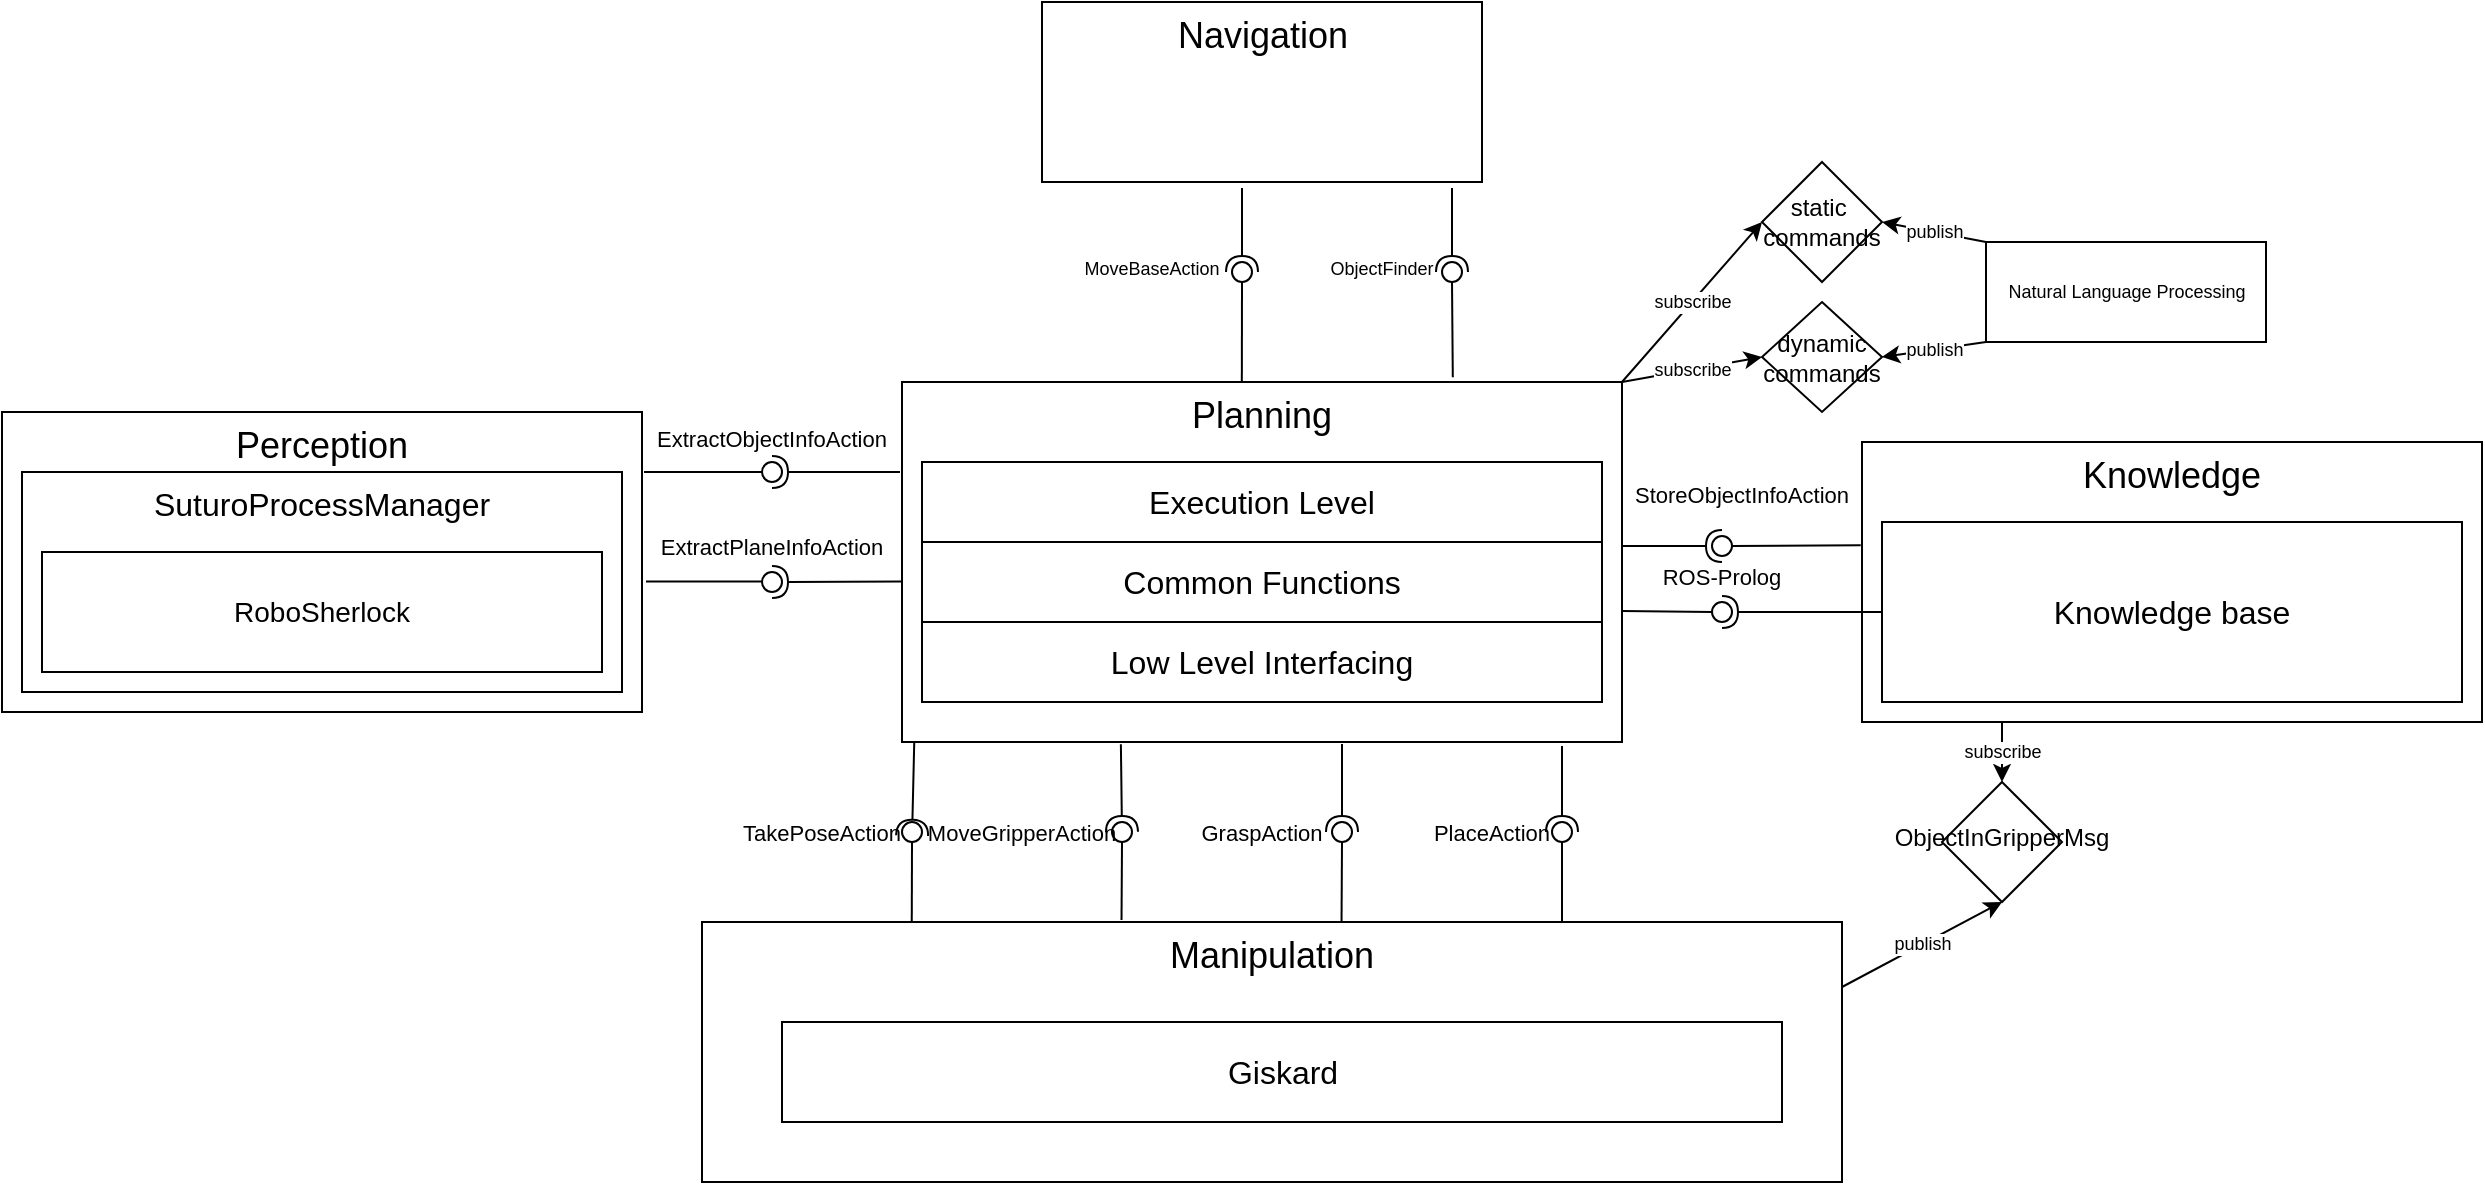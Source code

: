 <mxfile version="13.1.0" type="device"><diagram id="vvG5LwiV5_pR3xNyB0Au" name="Page-1"><mxGraphModel dx="1821" dy="1056" grid="1" gridSize="10" guides="1" tooltips="1" connect="1" arrows="1" fold="1" page="1" pageScale="1" pageWidth="827" pageHeight="1169" math="0" shadow="0"><root><mxCell id="0"/><mxCell id="1" parent="0"/><mxCell id="lZyYkLpr1URD2qIBmH75-16" value="" style="group" parent="1" vertex="1" connectable="0"><mxGeometry x="451" y="190" width="360" height="180" as="geometry"/></mxCell><mxCell id="lZyYkLpr1URD2qIBmH75-8" value="&lt;font style=&quot;font-size: 18px&quot;&gt;Planning&lt;/font&gt;" style="rounded=0;whiteSpace=wrap;html=1;verticalAlign=top;" parent="lZyYkLpr1URD2qIBmH75-16" vertex="1"><mxGeometry width="360" height="180" as="geometry"/></mxCell><mxCell id="lZyYkLpr1URD2qIBmH75-12" value="&lt;font style=&quot;font-size: 16px&quot;&gt;Execution Level&lt;/font&gt;" style="rounded=0;whiteSpace=wrap;html=1;" parent="lZyYkLpr1URD2qIBmH75-16" vertex="1"><mxGeometry x="10" y="40" width="340" height="40" as="geometry"/></mxCell><mxCell id="lZyYkLpr1URD2qIBmH75-14" value="&lt;font style=&quot;font-size: 16px&quot;&gt;Low Level Interfacing&lt;/font&gt;" style="rounded=0;whiteSpace=wrap;html=1;" parent="lZyYkLpr1URD2qIBmH75-16" vertex="1"><mxGeometry x="10" y="120" width="340" height="40" as="geometry"/></mxCell><mxCell id="lZyYkLpr1URD2qIBmH75-15" value="&lt;font style=&quot;font-size: 16px&quot;&gt;Common Functions&lt;/font&gt;" style="rounded=0;whiteSpace=wrap;html=1;" parent="lZyYkLpr1URD2qIBmH75-16" vertex="1"><mxGeometry x="10" y="80" width="340" height="40" as="geometry"/></mxCell><mxCell id="lZyYkLpr1URD2qIBmH75-20" value="" style="group" parent="1" vertex="1" connectable="0"><mxGeometry x="1" y="205" width="320" height="150" as="geometry"/></mxCell><mxCell id="lZyYkLpr1URD2qIBmH75-17" value="&lt;font style=&quot;font-size: 18px&quot;&gt;Perception&lt;/font&gt;" style="rounded=0;whiteSpace=wrap;html=1;verticalAlign=top;" parent="lZyYkLpr1URD2qIBmH75-20" vertex="1"><mxGeometry width="320" height="150" as="geometry"/></mxCell><mxCell id="lZyYkLpr1URD2qIBmH75-18" value="&lt;font style=&quot;font-size: 16px&quot;&gt;SuturoProcessManager&lt;/font&gt;" style="rounded=0;whiteSpace=wrap;html=1;verticalAlign=top;" parent="lZyYkLpr1URD2qIBmH75-20" vertex="1"><mxGeometry x="10" y="30" width="300" height="110" as="geometry"/></mxCell><mxCell id="lZyYkLpr1URD2qIBmH75-19" value="&lt;font style=&quot;font-size: 14px&quot;&gt;RoboSherlock&lt;/font&gt;" style="rounded=0;whiteSpace=wrap;html=1;" parent="lZyYkLpr1URD2qIBmH75-20" vertex="1"><mxGeometry x="20" y="70" width="280" height="60" as="geometry"/></mxCell><mxCell id="lZyYkLpr1URD2qIBmH75-23" value="" style="group" parent="1" vertex="1" connectable="0"><mxGeometry x="931" y="220" width="310" height="150" as="geometry"/></mxCell><mxCell id="lZyYkLpr1URD2qIBmH75-21" value="&lt;font style=&quot;font-size: 18px&quot;&gt;Knowledge&lt;/font&gt;" style="rounded=0;whiteSpace=wrap;html=1;verticalAlign=top;" parent="lZyYkLpr1URD2qIBmH75-23" vertex="1"><mxGeometry width="310" height="140" as="geometry"/></mxCell><mxCell id="lZyYkLpr1URD2qIBmH75-22" value="&lt;font style=&quot;font-size: 16px&quot;&gt;Knowledge base&lt;/font&gt;" style="rounded=0;whiteSpace=wrap;html=1;" parent="lZyYkLpr1URD2qIBmH75-23" vertex="1"><mxGeometry x="10" y="40" width="290" height="90" as="geometry"/></mxCell><mxCell id="lZyYkLpr1URD2qIBmH75-30" value="" style="rounded=0;orthogonalLoop=1;jettySize=auto;html=1;endArrow=none;endFill=0;" parent="1" target="lZyYkLpr1URD2qIBmH75-32" edge="1"><mxGeometry relative="1" as="geometry"><mxPoint x="322" y="235" as="sourcePoint"/></mxGeometry></mxCell><mxCell id="lZyYkLpr1URD2qIBmH75-31" value="" style="rounded=0;orthogonalLoop=1;jettySize=auto;html=1;endArrow=halfCircle;endFill=0;entryX=0.5;entryY=0.5;entryDx=0;entryDy=0;endSize=6;strokeWidth=1;" parent="1" target="lZyYkLpr1URD2qIBmH75-32" edge="1"><mxGeometry relative="1" as="geometry"><mxPoint x="450" y="235" as="sourcePoint"/></mxGeometry></mxCell><mxCell id="lZyYkLpr1URD2qIBmH75-32" value="" style="ellipse;whiteSpace=wrap;html=1;fontFamily=Helvetica;fontSize=12;fontColor=#000000;align=center;strokeColor=#000000;fillColor=#ffffff;points=[];aspect=fixed;resizable=0;" parent="1" vertex="1"><mxGeometry x="381" y="230" width="10" height="10" as="geometry"/></mxCell><mxCell id="lZyYkLpr1URD2qIBmH75-35" value="" style="rounded=0;orthogonalLoop=1;jettySize=auto;html=1;endArrow=none;endFill=0;" parent="1" edge="1"><mxGeometry relative="1" as="geometry"><mxPoint x="323" y="289.8" as="sourcePoint"/><mxPoint x="382" y="289.8" as="targetPoint"/></mxGeometry></mxCell><mxCell id="lZyYkLpr1URD2qIBmH75-37" value="" style="ellipse;whiteSpace=wrap;html=1;fontFamily=Helvetica;fontSize=12;fontColor=#000000;align=center;strokeColor=#000000;fillColor=#ffffff;points=[];aspect=fixed;resizable=0;" parent="1" vertex="1"><mxGeometry x="381" y="285" width="10" height="10" as="geometry"/></mxCell><mxCell id="lZyYkLpr1URD2qIBmH75-38" value="" style="rounded=0;orthogonalLoop=1;jettySize=auto;html=1;endArrow=halfCircle;endFill=0;entryX=0.5;entryY=0.5;entryDx=0;entryDy=0;endSize=6;strokeWidth=1;" parent="1" target="lZyYkLpr1URD2qIBmH75-37" edge="1"><mxGeometry relative="1" as="geometry"><mxPoint x="451" y="289.8" as="sourcePoint"/><mxPoint x="387" y="289.8" as="targetPoint"/></mxGeometry></mxCell><mxCell id="lZyYkLpr1URD2qIBmH75-39" value="ExtractObjectInfoAction" style="text;align=center;fontStyle=0;verticalAlign=middle;spacingLeft=3;spacingRight=3;strokeColor=none;rotatable=0;points=[[0,0.5],[1,0.5]];portConstraint=eastwest;fontSize=11;" parent="1" vertex="1"><mxGeometry x="346" y="205" width="80" height="26" as="geometry"/></mxCell><mxCell id="lZyYkLpr1URD2qIBmH75-40" value="ExtractPlaneInfoAction" style="text;align=center;fontStyle=0;verticalAlign=middle;spacingLeft=3;spacingRight=3;strokeColor=none;rotatable=0;points=[[0,0.5],[1,0.5]];portConstraint=eastwest;fontSize=11;" parent="1" vertex="1"><mxGeometry x="346" y="259" width="80" height="26" as="geometry"/></mxCell><mxCell id="lZyYkLpr1URD2qIBmH75-42" value="" style="rounded=0;orthogonalLoop=1;jettySize=auto;html=1;endArrow=none;endFill=0;fontSize=10;exitX=-0.002;exitY=0.369;exitDx=0;exitDy=0;exitPerimeter=0;" parent="1" source="lZyYkLpr1URD2qIBmH75-21" target="lZyYkLpr1URD2qIBmH75-44" edge="1"><mxGeometry relative="1" as="geometry"><mxPoint x="841" y="272" as="sourcePoint"/></mxGeometry></mxCell><mxCell id="lZyYkLpr1URD2qIBmH75-43" value="" style="rounded=0;orthogonalLoop=1;jettySize=auto;html=1;endArrow=halfCircle;endFill=0;entryX=0.5;entryY=0.5;entryDx=0;entryDy=0;endSize=6;strokeWidth=1;fontSize=10;" parent="1" target="lZyYkLpr1URD2qIBmH75-44" edge="1"><mxGeometry relative="1" as="geometry"><mxPoint x="811" y="272" as="sourcePoint"/></mxGeometry></mxCell><mxCell id="lZyYkLpr1URD2qIBmH75-44" value="" style="ellipse;whiteSpace=wrap;html=1;fontFamily=Helvetica;fontSize=12;fontColor=#000000;align=center;strokeColor=#000000;fillColor=#ffffff;points=[];aspect=fixed;resizable=0;" parent="1" vertex="1"><mxGeometry x="856" y="267" width="10" height="10" as="geometry"/></mxCell><mxCell id="lZyYkLpr1URD2qIBmH75-45" value="StoreObjectInfoAction" style="text;align=center;fontStyle=0;verticalAlign=middle;spacingLeft=3;spacingRight=3;strokeColor=none;rotatable=0;points=[[0,0.5],[1,0.5]];portConstraint=eastwest;fontSize=11;" parent="1" vertex="1"><mxGeometry x="831" y="233" width="80" height="26" as="geometry"/></mxCell><mxCell id="lZyYkLpr1URD2qIBmH75-47" value="" style="rounded=0;orthogonalLoop=1;jettySize=auto;html=1;endArrow=none;endFill=0;fontSize=9;exitX=1;exitY=0.636;exitDx=0;exitDy=0;exitPerimeter=0;" parent="1" source="lZyYkLpr1URD2qIBmH75-8" target="lZyYkLpr1URD2qIBmH75-49" edge="1"><mxGeometry relative="1" as="geometry"><mxPoint x="814" y="305" as="sourcePoint"/></mxGeometry></mxCell><mxCell id="lZyYkLpr1URD2qIBmH75-48" value="" style="rounded=0;orthogonalLoop=1;jettySize=auto;html=1;endArrow=halfCircle;endFill=0;entryX=0.5;entryY=0.5;entryDx=0;entryDy=0;endSize=6;strokeWidth=1;fontSize=9;exitX=0;exitY=0.5;exitDx=0;exitDy=0;" parent="1" source="lZyYkLpr1URD2qIBmH75-22" target="lZyYkLpr1URD2qIBmH75-49" edge="1"><mxGeometry relative="1" as="geometry"><mxPoint x="906" y="305" as="sourcePoint"/></mxGeometry></mxCell><mxCell id="lZyYkLpr1URD2qIBmH75-49" value="" style="ellipse;whiteSpace=wrap;html=1;fontFamily=Helvetica;fontSize=12;fontColor=#000000;align=center;strokeColor=#000000;fillColor=#ffffff;points=[];aspect=fixed;resizable=0;" parent="1" vertex="1"><mxGeometry x="856" y="300" width="10" height="10" as="geometry"/></mxCell><mxCell id="lZyYkLpr1URD2qIBmH75-51" value="ROS-Prolog" style="text;align=center;fontStyle=0;verticalAlign=middle;spacingLeft=3;spacingRight=3;strokeColor=none;rotatable=0;points=[[0,0.5],[1,0.5]];portConstraint=eastwest;fontSize=11;" parent="1" vertex="1"><mxGeometry x="821" y="274" width="80" height="26" as="geometry"/></mxCell><mxCell id="lZyYkLpr1URD2qIBmH75-52" value="Natural Language Processing" style="html=1;fontSize=9;" parent="1" vertex="1"><mxGeometry x="993" y="120" width="140" height="50" as="geometry"/></mxCell><mxCell id="lZyYkLpr1URD2qIBmH75-53" value="static&amp;nbsp;&lt;br style=&quot;font-size: 12px;&quot;&gt;commands" style="rhombus;whiteSpace=wrap;html=1;fontSize=12;" parent="1" vertex="1"><mxGeometry x="881" y="80" width="60" height="60" as="geometry"/></mxCell><mxCell id="lZyYkLpr1URD2qIBmH75-54" value="dynamic commands" style="rhombus;whiteSpace=wrap;html=1;fontSize=12;" parent="1" vertex="1"><mxGeometry x="881" y="150" width="60" height="55" as="geometry"/></mxCell><mxCell id="lZyYkLpr1URD2qIBmH75-55" value="publish" style="endArrow=classic;html=1;fontSize=9;entryX=1;entryY=0.5;entryDx=0;entryDy=0;exitX=0;exitY=0;exitDx=0;exitDy=0;" parent="1" source="lZyYkLpr1URD2qIBmH75-52" target="lZyYkLpr1URD2qIBmH75-53" edge="1"><mxGeometry width="50" height="50" relative="1" as="geometry"><mxPoint x="981" y="170" as="sourcePoint"/><mxPoint x="1031" y="120" as="targetPoint"/></mxGeometry></mxCell><mxCell id="lZyYkLpr1URD2qIBmH75-56" value="publish" style="endArrow=classic;html=1;fontSize=9;entryX=1;entryY=0.5;entryDx=0;entryDy=0;exitX=0;exitY=1;exitDx=0;exitDy=0;" parent="1" source="lZyYkLpr1URD2qIBmH75-52" target="lZyYkLpr1URD2qIBmH75-54" edge="1"><mxGeometry width="50" height="50" relative="1" as="geometry"><mxPoint x="1003" y="150" as="sourcePoint"/><mxPoint x="981" y="120" as="targetPoint"/></mxGeometry></mxCell><mxCell id="lZyYkLpr1URD2qIBmH75-57" value="subscribe" style="endArrow=classic;html=1;fontSize=9;entryX=0;entryY=0.5;entryDx=0;entryDy=0;exitX=1;exitY=0;exitDx=0;exitDy=0;" parent="1" source="lZyYkLpr1URD2qIBmH75-8" target="lZyYkLpr1URD2qIBmH75-53" edge="1"><mxGeometry width="50" height="50" relative="1" as="geometry"><mxPoint x="801" y="160" as="sourcePoint"/><mxPoint x="851" y="110" as="targetPoint"/></mxGeometry></mxCell><mxCell id="lZyYkLpr1URD2qIBmH75-58" value="subscribe" style="endArrow=classic;html=1;fontSize=9;entryX=0;entryY=0.5;entryDx=0;entryDy=0;exitX=1;exitY=0;exitDx=0;exitDy=0;" parent="1" source="lZyYkLpr1URD2qIBmH75-8" target="lZyYkLpr1URD2qIBmH75-54" edge="1"><mxGeometry width="50" height="50" relative="1" as="geometry"><mxPoint x="831" y="220" as="sourcePoint"/><mxPoint x="881" y="170" as="targetPoint"/></mxGeometry></mxCell><mxCell id="lZyYkLpr1URD2qIBmH75-60" value="" style="rounded=0;orthogonalLoop=1;jettySize=auto;html=1;endArrow=none;endFill=0;fontSize=12;exitX=0.184;exitY=0.011;exitDx=0;exitDy=0;exitPerimeter=0;" parent="1" source="lZyYkLpr1URD2qIBmH75-59" target="lZyYkLpr1URD2qIBmH75-62" edge="1"><mxGeometry relative="1" as="geometry"><mxPoint x="455.24" y="370" as="sourcePoint"/></mxGeometry></mxCell><mxCell id="lZyYkLpr1URD2qIBmH75-61" value="" style="rounded=0;orthogonalLoop=1;jettySize=auto;html=1;endArrow=halfCircle;endFill=0;endSize=6;strokeWidth=1;fontSize=12;exitX=0.017;exitY=1.001;exitDx=0;exitDy=0;exitPerimeter=0;" parent="1" source="lZyYkLpr1URD2qIBmH75-8" edge="1"><mxGeometry relative="1" as="geometry"><mxPoint x="481" y="440" as="sourcePoint"/><mxPoint x="456.04" y="416.82" as="targetPoint"/></mxGeometry></mxCell><mxCell id="lZyYkLpr1URD2qIBmH75-62" value="" style="ellipse;whiteSpace=wrap;html=1;fontFamily=Helvetica;fontSize=12;fontColor=#000000;align=center;strokeColor=#000000;fillColor=#ffffff;points=[];aspect=fixed;resizable=0;" parent="1" vertex="1"><mxGeometry x="451" y="410" width="10" height="10" as="geometry"/></mxCell><mxCell id="lZyYkLpr1URD2qIBmH75-63" value="" style="rounded=0;orthogonalLoop=1;jettySize=auto;html=1;endArrow=none;endFill=0;fontSize=12;exitX=0.368;exitY=-0.008;exitDx=0;exitDy=0;exitPerimeter=0;" parent="1" source="lZyYkLpr1URD2qIBmH75-59" target="lZyYkLpr1URD2qIBmH75-65" edge="1"><mxGeometry relative="1" as="geometry"><mxPoint x="541" y="415" as="sourcePoint"/></mxGeometry></mxCell><mxCell id="lZyYkLpr1URD2qIBmH75-64" value="" style="rounded=0;orthogonalLoop=1;jettySize=auto;html=1;endArrow=halfCircle;endFill=0;entryX=0.5;entryY=0.5;entryDx=0;entryDy=0;endSize=6;strokeWidth=1;fontSize=12;exitX=0.304;exitY=1.006;exitDx=0;exitDy=0;exitPerimeter=0;" parent="1" source="lZyYkLpr1URD2qIBmH75-8" target="lZyYkLpr1URD2qIBmH75-65" edge="1"><mxGeometry relative="1" as="geometry"><mxPoint x="561" y="373" as="sourcePoint"/></mxGeometry></mxCell><mxCell id="lZyYkLpr1URD2qIBmH75-65" value="" style="ellipse;whiteSpace=wrap;html=1;fontFamily=Helvetica;fontSize=12;fontColor=#000000;align=center;strokeColor=#000000;fillColor=#ffffff;points=[];aspect=fixed;resizable=0;" parent="1" vertex="1"><mxGeometry x="556" y="410" width="10" height="10" as="geometry"/></mxCell><mxCell id="lZyYkLpr1URD2qIBmH75-66" value="" style="rounded=0;orthogonalLoop=1;jettySize=auto;html=1;endArrow=none;endFill=0;fontSize=12;exitX=0.561;exitY=0;exitDx=0;exitDy=0;exitPerimeter=0;" parent="1" source="lZyYkLpr1URD2qIBmH75-59" target="lZyYkLpr1URD2qIBmH75-68" edge="1"><mxGeometry relative="1" as="geometry"><mxPoint x="651" y="415" as="sourcePoint"/></mxGeometry></mxCell><mxCell id="lZyYkLpr1URD2qIBmH75-67" value="" style="rounded=0;orthogonalLoop=1;jettySize=auto;html=1;endArrow=halfCircle;endFill=0;entryX=0.5;entryY=0.5;entryDx=0;entryDy=0;endSize=6;strokeWidth=1;fontSize=12;" parent="1" target="lZyYkLpr1URD2qIBmH75-68" edge="1"><mxGeometry relative="1" as="geometry"><mxPoint x="671" y="371" as="sourcePoint"/></mxGeometry></mxCell><mxCell id="lZyYkLpr1URD2qIBmH75-68" value="" style="ellipse;whiteSpace=wrap;html=1;fontFamily=Helvetica;fontSize=12;fontColor=#000000;align=center;strokeColor=#000000;fillColor=#ffffff;points=[];aspect=fixed;resizable=0;" parent="1" vertex="1"><mxGeometry x="666" y="410" width="10" height="10" as="geometry"/></mxCell><mxCell id="lZyYkLpr1URD2qIBmH75-69" value="" style="rounded=0;orthogonalLoop=1;jettySize=auto;html=1;endArrow=none;endFill=0;fontSize=12;" parent="1" target="lZyYkLpr1URD2qIBmH75-71" edge="1"><mxGeometry relative="1" as="geometry"><mxPoint x="781" y="461" as="sourcePoint"/></mxGeometry></mxCell><mxCell id="lZyYkLpr1URD2qIBmH75-70" value="" style="rounded=0;orthogonalLoop=1;jettySize=auto;html=1;endArrow=halfCircle;endFill=0;entryX=0.5;entryY=0.5;entryDx=0;entryDy=0;endSize=6;strokeWidth=1;fontSize=12;" parent="1" target="lZyYkLpr1URD2qIBmH75-71" edge="1"><mxGeometry relative="1" as="geometry"><mxPoint x="781" y="372" as="sourcePoint"/></mxGeometry></mxCell><mxCell id="lZyYkLpr1URD2qIBmH75-71" value="" style="ellipse;whiteSpace=wrap;html=1;fontFamily=Helvetica;fontSize=12;fontColor=#000000;align=center;strokeColor=#000000;fillColor=#ffffff;points=[];aspect=fixed;resizable=0;" parent="1" vertex="1"><mxGeometry x="776" y="410" width="10" height="10" as="geometry"/></mxCell><mxCell id="lZyYkLpr1URD2qIBmH75-72" value="TakePoseAction" style="text;align=center;fontStyle=0;verticalAlign=middle;spacingLeft=3;spacingRight=3;strokeColor=none;rotatable=0;points=[[0,0.5],[1,0.5]];portConstraint=eastwest;fontSize=11;" parent="1" vertex="1"><mxGeometry x="371" y="402" width="80" height="26" as="geometry"/></mxCell><mxCell id="lZyYkLpr1URD2qIBmH75-73" value="MoveGripperAction" style="text;align=center;fontStyle=0;verticalAlign=middle;spacingLeft=3;spacingRight=3;strokeColor=none;rotatable=0;points=[[0,0.5],[1,0.5]];portConstraint=eastwest;fontSize=11;" parent="1" vertex="1"><mxGeometry x="471" y="402" width="80" height="26" as="geometry"/></mxCell><mxCell id="lZyYkLpr1URD2qIBmH75-74" value="GraspAction" style="text;align=center;fontStyle=0;verticalAlign=middle;spacingLeft=3;spacingRight=3;strokeColor=none;rotatable=0;points=[[0,0.5],[1,0.5]];portConstraint=eastwest;fontSize=11;" parent="1" vertex="1"><mxGeometry x="591" y="402" width="80" height="26" as="geometry"/></mxCell><mxCell id="lZyYkLpr1URD2qIBmH75-75" value="PlaceAction" style="text;align=center;fontStyle=0;verticalAlign=middle;spacingLeft=3;spacingRight=3;strokeColor=none;rotatable=0;points=[[0,0.5],[1,0.5]];portConstraint=eastwest;fontSize=11;" parent="1" vertex="1"><mxGeometry x="706" y="402" width="80" height="26" as="geometry"/></mxCell><mxCell id="lZyYkLpr1URD2qIBmH75-77" value="" style="group" parent="1" vertex="1" connectable="0"><mxGeometry x="351" y="460" width="570" height="130" as="geometry"/></mxCell><mxCell id="lZyYkLpr1URD2qIBmH75-59" value="&lt;font style=&quot;font-size: 18px&quot;&gt;Manipulation&lt;/font&gt;" style="rounded=0;whiteSpace=wrap;html=1;fontSize=12;verticalAlign=top;" parent="lZyYkLpr1URD2qIBmH75-77" vertex="1"><mxGeometry width="570" height="130" as="geometry"/></mxCell><mxCell id="lZyYkLpr1URD2qIBmH75-76" value="&lt;font style=&quot;font-size: 16px&quot;&gt;Giskard&lt;/font&gt;" style="html=1;fontSize=12;" parent="lZyYkLpr1URD2qIBmH75-77" vertex="1"><mxGeometry x="40" y="50" width="500" height="50" as="geometry"/></mxCell><mxCell id="lZyYkLpr1URD2qIBmH75-78" value="&lt;font style=&quot;font-size: 18px&quot;&gt;Navigation&lt;/font&gt;" style="html=1;fontSize=12;verticalAlign=top;" parent="1" vertex="1"><mxGeometry x="521" width="220" height="90" as="geometry"/></mxCell><mxCell id="lZyYkLpr1URD2qIBmH75-79" value="" style="rounded=0;orthogonalLoop=1;jettySize=auto;html=1;endArrow=none;endFill=0;fontSize=12;exitX=0.472;exitY=0;exitDx=0;exitDy=0;exitPerimeter=0;" parent="1" source="lZyYkLpr1URD2qIBmH75-8" target="lZyYkLpr1URD2qIBmH75-81" edge="1"><mxGeometry relative="1" as="geometry"><mxPoint x="601" y="135" as="sourcePoint"/></mxGeometry></mxCell><mxCell id="lZyYkLpr1URD2qIBmH75-80" value="" style="rounded=0;orthogonalLoop=1;jettySize=auto;html=1;endArrow=halfCircle;endFill=0;entryX=0.5;entryY=0.5;entryDx=0;entryDy=0;endSize=6;strokeWidth=1;fontSize=12;" parent="1" target="lZyYkLpr1URD2qIBmH75-81" edge="1"><mxGeometry relative="1" as="geometry"><mxPoint x="621" y="93" as="sourcePoint"/></mxGeometry></mxCell><mxCell id="lZyYkLpr1URD2qIBmH75-81" value="" style="ellipse;whiteSpace=wrap;html=1;fontFamily=Helvetica;fontSize=12;fontColor=#000000;align=center;strokeColor=#000000;fillColor=#ffffff;points=[];aspect=fixed;resizable=0;" parent="1" vertex="1"><mxGeometry x="616" y="130" width="10" height="10" as="geometry"/></mxCell><mxCell id="lZyYkLpr1URD2qIBmH75-83" value="MoveBaseAction" style="text;align=center;fontStyle=0;verticalAlign=middle;spacingLeft=3;spacingRight=3;strokeColor=none;rotatable=0;points=[[0,0.5],[1,0.5]];portConstraint=eastwest;fontSize=9;" parent="1" vertex="1"><mxGeometry x="536" y="120" width="80" height="26" as="geometry"/></mxCell><mxCell id="lZyYkLpr1URD2qIBmH75-84" value="" style="rounded=0;orthogonalLoop=1;jettySize=auto;html=1;endArrow=none;endFill=0;fontSize=12;exitX=0.765;exitY=-0.013;exitDx=0;exitDy=0;exitPerimeter=0;" parent="1" source="lZyYkLpr1URD2qIBmH75-8" target="lZyYkLpr1URD2qIBmH75-86" edge="1"><mxGeometry relative="1" as="geometry"><mxPoint x="706" y="135" as="sourcePoint"/></mxGeometry></mxCell><mxCell id="lZyYkLpr1URD2qIBmH75-85" value="" style="rounded=0;orthogonalLoop=1;jettySize=auto;html=1;endArrow=halfCircle;endFill=0;entryX=0.5;entryY=0.5;entryDx=0;entryDy=0;endSize=6;strokeWidth=1;fontSize=12;" parent="1" target="lZyYkLpr1URD2qIBmH75-86" edge="1"><mxGeometry relative="1" as="geometry"><mxPoint x="726" y="93" as="sourcePoint"/></mxGeometry></mxCell><mxCell id="lZyYkLpr1URD2qIBmH75-86" value="" style="ellipse;whiteSpace=wrap;html=1;fontFamily=Helvetica;fontSize=12;fontColor=#000000;align=center;strokeColor=#000000;fillColor=#ffffff;points=[];aspect=fixed;resizable=0;" parent="1" vertex="1"><mxGeometry x="721" y="130" width="10" height="10" as="geometry"/></mxCell><mxCell id="lZyYkLpr1URD2qIBmH75-87" value="ObjectFinder" style="text;align=center;fontStyle=0;verticalAlign=middle;spacingLeft=3;spacingRight=3;strokeColor=none;rotatable=0;points=[[0,0.5],[1,0.5]];portConstraint=eastwest;fontSize=9;" parent="1" vertex="1"><mxGeometry x="651" y="120" width="80" height="26" as="geometry"/></mxCell><mxCell id="lZyYkLpr1URD2qIBmH75-91" value="" style="rhombus;whiteSpace=wrap;html=1;fontSize=9;" parent="1" vertex="1"><mxGeometry x="971" y="390" width="60" height="60" as="geometry"/></mxCell><mxCell id="lZyYkLpr1URD2qIBmH75-92" value="subscribe" style="endArrow=classic;html=1;fontSize=9;entryX=0.5;entryY=0;entryDx=0;entryDy=0;" parent="1" target="lZyYkLpr1URD2qIBmH75-91" edge="1"><mxGeometry width="50" height="50" relative="1" as="geometry"><mxPoint x="1001" y="360" as="sourcePoint"/><mxPoint x="891" y="187.5" as="targetPoint"/></mxGeometry></mxCell><mxCell id="lZyYkLpr1URD2qIBmH75-93" value="publish" style="endArrow=classic;html=1;fontSize=9;entryX=0.5;entryY=1;entryDx=0;entryDy=0;exitX=1;exitY=0.25;exitDx=0;exitDy=0;" parent="1" source="lZyYkLpr1URD2qIBmH75-59" target="lZyYkLpr1URD2qIBmH75-91" edge="1"><mxGeometry width="50" height="50" relative="1" as="geometry"><mxPoint x="1003" y="180" as="sourcePoint"/><mxPoint x="951" y="187.5" as="targetPoint"/></mxGeometry></mxCell><mxCell id="cIljxdBS3SzTpSsc9qND-1" value="ObjectInGripperMsg" style="text;html=1;strokeColor=none;fillColor=none;align=center;verticalAlign=middle;whiteSpace=wrap;rounded=0;" vertex="1" parent="1"><mxGeometry x="981" y="408" width="40" height="20" as="geometry"/></mxCell></root></mxGraphModel></diagram></mxfile>